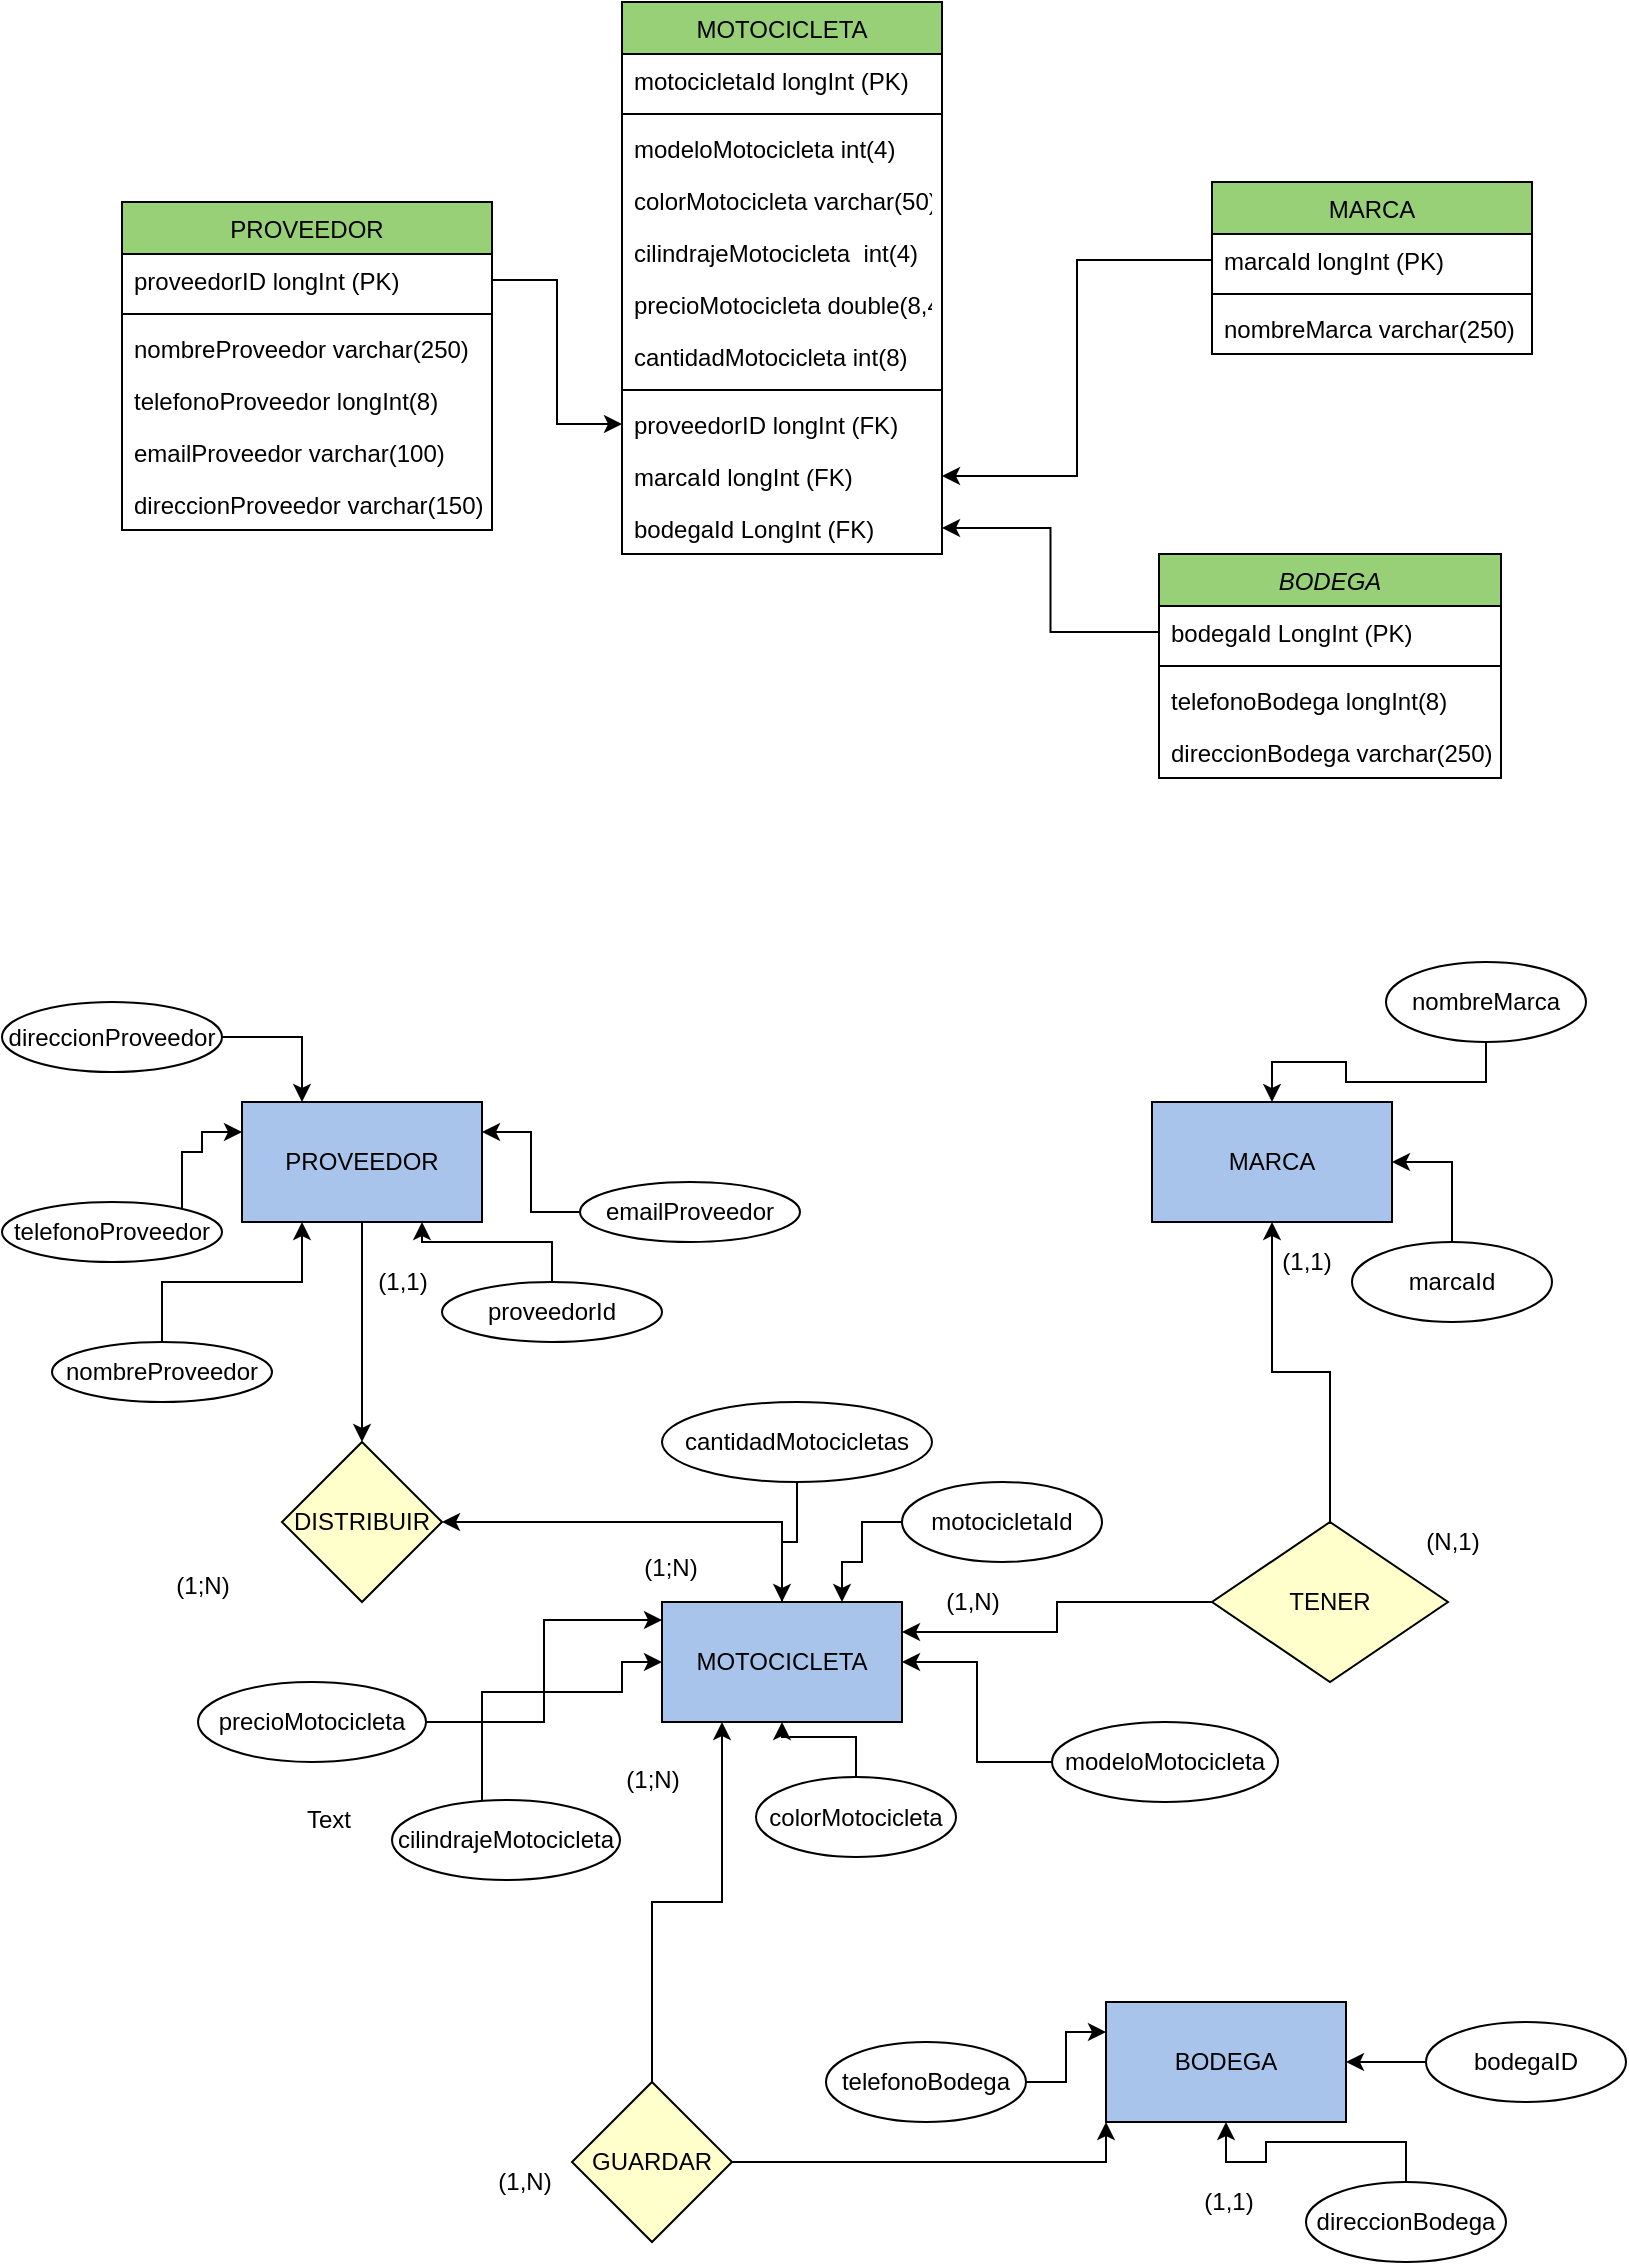 <mxfile version="13.3.0" type="device"><diagram id="C5RBs43oDa-KdzZeNtuy" name="Page-1"><mxGraphModel dx="1278" dy="575" grid="1" gridSize="10" guides="1" tooltips="1" connect="1" arrows="1" fold="1" page="1" pageScale="1" pageWidth="827" pageHeight="1169" math="0" shadow="0"><root><mxCell id="WIyWlLk6GJQsqaUBKTNV-0"/><mxCell id="WIyWlLk6GJQsqaUBKTNV-1" parent="WIyWlLk6GJQsqaUBKTNV-0"/><mxCell id="MAZGfsDeCRhGeDo_gcNE-11" style="edgeStyle=orthogonalEdgeStyle;rounded=0;orthogonalLoop=1;jettySize=auto;html=1;entryX=0.25;entryY=0;entryDx=0;entryDy=0;" edge="1" parent="WIyWlLk6GJQsqaUBKTNV-1" source="MAZGfsDeCRhGeDo_gcNE-0" target="MAZGfsDeCRhGeDo_gcNE-5"><mxGeometry relative="1" as="geometry"/></mxCell><mxCell id="MAZGfsDeCRhGeDo_gcNE-0" value="direccionProveedor" style="ellipse;whiteSpace=wrap;html=1;" vertex="1" parent="WIyWlLk6GJQsqaUBKTNV-1"><mxGeometry x="15" y="520" width="110" height="35" as="geometry"/></mxCell><mxCell id="MAZGfsDeCRhGeDo_gcNE-16" style="edgeStyle=orthogonalEdgeStyle;rounded=0;orthogonalLoop=1;jettySize=auto;html=1;" edge="1" parent="WIyWlLk6GJQsqaUBKTNV-1" source="MAZGfsDeCRhGeDo_gcNE-1" target="MAZGfsDeCRhGeDo_gcNE-6"><mxGeometry relative="1" as="geometry"/></mxCell><mxCell id="MAZGfsDeCRhGeDo_gcNE-1" value="&lt;div&gt;nombreMarca&lt;/div&gt;" style="ellipse;whiteSpace=wrap;html=1;" vertex="1" parent="WIyWlLk6GJQsqaUBKTNV-1"><mxGeometry x="707" y="500" width="100" height="40" as="geometry"/></mxCell><mxCell id="MAZGfsDeCRhGeDo_gcNE-14" style="edgeStyle=orthogonalEdgeStyle;rounded=0;orthogonalLoop=1;jettySize=auto;html=1;entryX=0.75;entryY=1;entryDx=0;entryDy=0;" edge="1" parent="WIyWlLk6GJQsqaUBKTNV-1" source="MAZGfsDeCRhGeDo_gcNE-2" target="MAZGfsDeCRhGeDo_gcNE-5"><mxGeometry relative="1" as="geometry"/></mxCell><mxCell id="zkfFHV4jXpPFQw0GAbJ--17" value="MOTOCICLETA" style="swimlane;fontStyle=0;align=center;verticalAlign=top;childLayout=stackLayout;horizontal=1;startSize=26;horizontalStack=0;resizeParent=1;resizeLast=0;collapsible=1;marginBottom=0;rounded=0;shadow=0;strokeWidth=1;fillColor=#97D077;" parent="WIyWlLk6GJQsqaUBKTNV-1" vertex="1"><mxGeometry x="325" y="20" width="160" height="276" as="geometry"><mxRectangle x="550" y="140" width="160" height="26" as="alternateBounds"/></mxGeometry></mxCell><mxCell id="zkfFHV4jXpPFQw0GAbJ--18" value="motocicletaId longInt (PK)" style="text;align=left;verticalAlign=top;spacingLeft=4;spacingRight=4;overflow=hidden;rotatable=0;points=[[0,0.5],[1,0.5]];portConstraint=eastwest;" parent="zkfFHV4jXpPFQw0GAbJ--17" vertex="1"><mxGeometry y="26" width="160" height="26" as="geometry"/></mxCell><mxCell id="zkfFHV4jXpPFQw0GAbJ--23" value="" style="line;html=1;strokeWidth=1;align=left;verticalAlign=middle;spacingTop=-1;spacingLeft=3;spacingRight=3;rotatable=0;labelPosition=right;points=[];portConstraint=eastwest;" parent="zkfFHV4jXpPFQw0GAbJ--17" vertex="1"><mxGeometry y="52" width="160" height="8" as="geometry"/></mxCell><mxCell id="zkfFHV4jXpPFQw0GAbJ--19" value="modeloMotocicleta int(4)" style="text;align=left;verticalAlign=top;spacingLeft=4;spacingRight=4;overflow=hidden;rotatable=0;points=[[0,0.5],[1,0.5]];portConstraint=eastwest;rounded=0;shadow=0;html=0;" parent="zkfFHV4jXpPFQw0GAbJ--17" vertex="1"><mxGeometry y="60" width="160" height="26" as="geometry"/></mxCell><mxCell id="zkfFHV4jXpPFQw0GAbJ--20" value="colorMotocicleta varchar(50)" style="text;align=left;verticalAlign=top;spacingLeft=4;spacingRight=4;overflow=hidden;rotatable=0;points=[[0,0.5],[1,0.5]];portConstraint=eastwest;rounded=0;shadow=0;html=0;" parent="zkfFHV4jXpPFQw0GAbJ--17" vertex="1"><mxGeometry y="86" width="160" height="26" as="geometry"/></mxCell><mxCell id="zkfFHV4jXpPFQw0GAbJ--21" value="cilindrajeMotocicleta  int(4)" style="text;align=left;verticalAlign=top;spacingLeft=4;spacingRight=4;overflow=hidden;rotatable=0;points=[[0,0.5],[1,0.5]];portConstraint=eastwest;rounded=0;shadow=0;html=0;" parent="zkfFHV4jXpPFQw0GAbJ--17" vertex="1"><mxGeometry y="112" width="160" height="26" as="geometry"/></mxCell><mxCell id="zkfFHV4jXpPFQw0GAbJ--22" value="precioMotocicleta double(8,4)" style="text;align=left;verticalAlign=top;spacingLeft=4;spacingRight=4;overflow=hidden;rotatable=0;points=[[0,0.5],[1,0.5]];portConstraint=eastwest;rounded=0;shadow=0;html=0;" parent="zkfFHV4jXpPFQw0GAbJ--17" vertex="1"><mxGeometry y="138" width="160" height="26" as="geometry"/></mxCell><mxCell id="zkfFHV4jXpPFQw0GAbJ--24" value="cantidadMotocicleta int(8)" style="text;align=left;verticalAlign=top;spacingLeft=4;spacingRight=4;overflow=hidden;rotatable=0;points=[[0,0.5],[1,0.5]];portConstraint=eastwest;" parent="zkfFHV4jXpPFQw0GAbJ--17" vertex="1"><mxGeometry y="164" width="160" height="26" as="geometry"/></mxCell><mxCell id="MAZGfsDeCRhGeDo_gcNE-65" value="" style="line;html=1;strokeWidth=1;align=left;verticalAlign=middle;spacingTop=-1;spacingLeft=3;spacingRight=3;rotatable=0;labelPosition=right;points=[];portConstraint=eastwest;" vertex="1" parent="zkfFHV4jXpPFQw0GAbJ--17"><mxGeometry y="190" width="160" height="8" as="geometry"/></mxCell><mxCell id="zkfFHV4jXpPFQw0GAbJ--25" value="proveedorID longInt (FK)" style="text;align=left;verticalAlign=top;spacingLeft=4;spacingRight=4;overflow=hidden;rotatable=0;points=[[0,0.5],[1,0.5]];portConstraint=eastwest;" parent="zkfFHV4jXpPFQw0GAbJ--17" vertex="1"><mxGeometry y="198" width="160" height="26" as="geometry"/></mxCell><mxCell id="MAZGfsDeCRhGeDo_gcNE-66" value="marcaId longInt (FK)" style="text;align=left;verticalAlign=top;spacingLeft=4;spacingRight=4;overflow=hidden;rotatable=0;points=[[0,0.5],[1,0.5]];portConstraint=eastwest;" vertex="1" parent="zkfFHV4jXpPFQw0GAbJ--17"><mxGeometry y="224" width="160" height="26" as="geometry"/></mxCell><mxCell id="MAZGfsDeCRhGeDo_gcNE-67" value="bodegaId LongInt (FK)" style="text;align=left;verticalAlign=top;spacingLeft=4;spacingRight=4;overflow=hidden;rotatable=0;points=[[0,0.5],[1,0.5]];portConstraint=eastwest;" vertex="1" parent="zkfFHV4jXpPFQw0GAbJ--17"><mxGeometry y="250" width="160" height="26" as="geometry"/></mxCell><mxCell id="MAZGfsDeCRhGeDo_gcNE-2" value="proveedorId" style="ellipse;whiteSpace=wrap;html=1;" vertex="1" parent="WIyWlLk6GJQsqaUBKTNV-1"><mxGeometry x="235" y="660" width="110" height="30" as="geometry"/></mxCell><mxCell id="MAZGfsDeCRhGeDo_gcNE-52" style="edgeStyle=orthogonalEdgeStyle;rounded=0;orthogonalLoop=1;jettySize=auto;html=1;entryX=1;entryY=0.5;entryDx=0;entryDy=0;exitX=0.5;exitY=0;exitDx=0;exitDy=0;" edge="1" parent="WIyWlLk6GJQsqaUBKTNV-1" source="MAZGfsDeCRhGeDo_gcNE-3" target="MAZGfsDeCRhGeDo_gcNE-50"><mxGeometry relative="1" as="geometry"><Array as="points"><mxPoint x="405" y="780"/></Array></mxGeometry></mxCell><mxCell id="zkfFHV4jXpPFQw0GAbJ--6" value="PROVEEDOR" style="swimlane;fontStyle=0;align=center;verticalAlign=top;childLayout=stackLayout;horizontal=1;startSize=26;horizontalStack=0;resizeParent=1;resizeLast=0;collapsible=1;marginBottom=0;rounded=0;shadow=0;strokeWidth=1;fillColor=#97D077;" parent="WIyWlLk6GJQsqaUBKTNV-1" vertex="1"><mxGeometry x="75" y="120" width="185" height="164" as="geometry"><mxRectangle x="130" y="380" width="160" height="26" as="alternateBounds"/></mxGeometry></mxCell><mxCell id="zkfFHV4jXpPFQw0GAbJ--7" value="proveedorID longInt (PK)" style="text;align=left;verticalAlign=top;spacingLeft=4;spacingRight=4;overflow=hidden;rotatable=0;points=[[0,0.5],[1,0.5]];portConstraint=eastwest;" parent="zkfFHV4jXpPFQw0GAbJ--6" vertex="1"><mxGeometry y="26" width="185" height="26" as="geometry"/></mxCell><mxCell id="zkfFHV4jXpPFQw0GAbJ--9" value="" style="line;html=1;strokeWidth=1;align=left;verticalAlign=middle;spacingTop=-1;spacingLeft=3;spacingRight=3;rotatable=0;labelPosition=right;points=[];portConstraint=eastwest;" parent="zkfFHV4jXpPFQw0GAbJ--6" vertex="1"><mxGeometry y="52" width="185" height="8" as="geometry"/></mxCell><mxCell id="zkfFHV4jXpPFQw0GAbJ--8" value="nombreProveedor varchar(250)" style="text;align=left;verticalAlign=top;spacingLeft=4;spacingRight=4;overflow=hidden;rotatable=0;points=[[0,0.5],[1,0.5]];portConstraint=eastwest;rounded=0;shadow=0;html=0;" parent="zkfFHV4jXpPFQw0GAbJ--6" vertex="1"><mxGeometry y="60" width="185" height="26" as="geometry"/></mxCell><mxCell id="zkfFHV4jXpPFQw0GAbJ--10" value="telefonoProveedor longInt(8)" style="text;align=left;verticalAlign=top;spacingLeft=4;spacingRight=4;overflow=hidden;rotatable=0;points=[[0,0.5],[1,0.5]];portConstraint=eastwest;fontStyle=0" parent="zkfFHV4jXpPFQw0GAbJ--6" vertex="1"><mxGeometry y="86" width="185" height="26" as="geometry"/></mxCell><mxCell id="zkfFHV4jXpPFQw0GAbJ--11" value="emailProveedor varchar(100)" style="text;align=left;verticalAlign=top;spacingLeft=4;spacingRight=4;overflow=hidden;rotatable=0;points=[[0,0.5],[1,0.5]];portConstraint=eastwest;" parent="zkfFHV4jXpPFQw0GAbJ--6" vertex="1"><mxGeometry y="112" width="185" height="26" as="geometry"/></mxCell><mxCell id="MAZGfsDeCRhGeDo_gcNE-61" value="direccionProveedor varchar(150)" style="text;align=left;verticalAlign=top;spacingLeft=4;spacingRight=4;overflow=hidden;rotatable=0;points=[[0,0.5],[1,0.5]];portConstraint=eastwest;" vertex="1" parent="zkfFHV4jXpPFQw0GAbJ--6"><mxGeometry y="138" width="185" height="26" as="geometry"/></mxCell><mxCell id="zkfFHV4jXpPFQw0GAbJ--13" value="MARCA" style="swimlane;fontStyle=0;align=center;verticalAlign=top;childLayout=stackLayout;horizontal=1;startSize=26;horizontalStack=0;resizeParent=1;resizeLast=0;collapsible=1;marginBottom=0;rounded=0;shadow=0;strokeWidth=1;fillColor=#97D077;" parent="WIyWlLk6GJQsqaUBKTNV-1" vertex="1"><mxGeometry x="620" y="110" width="160" height="86" as="geometry"><mxRectangle x="340" y="380" width="170" height="26" as="alternateBounds"/></mxGeometry></mxCell><mxCell id="zkfFHV4jXpPFQw0GAbJ--14" value="marcaId longInt (PK)" style="text;align=left;verticalAlign=top;spacingLeft=4;spacingRight=4;overflow=hidden;rotatable=0;points=[[0,0.5],[1,0.5]];portConstraint=eastwest;" parent="zkfFHV4jXpPFQw0GAbJ--13" vertex="1"><mxGeometry y="26" width="160" height="26" as="geometry"/></mxCell><mxCell id="zkfFHV4jXpPFQw0GAbJ--15" value="" style="line;html=1;strokeWidth=1;align=left;verticalAlign=middle;spacingTop=-1;spacingLeft=3;spacingRight=3;rotatable=0;labelPosition=right;points=[];portConstraint=eastwest;" parent="zkfFHV4jXpPFQw0GAbJ--13" vertex="1"><mxGeometry y="52" width="160" height="8" as="geometry"/></mxCell><mxCell id="MAZGfsDeCRhGeDo_gcNE-57" value="nombreMarca varchar(250)" style="text;align=left;verticalAlign=top;spacingLeft=4;spacingRight=4;overflow=hidden;rotatable=0;points=[[0,0.5],[1,0.5]];portConstraint=eastwest;" vertex="1" parent="zkfFHV4jXpPFQw0GAbJ--13"><mxGeometry y="60" width="160" height="26" as="geometry"/></mxCell><mxCell id="MAZGfsDeCRhGeDo_gcNE-3" value="MOTOCICLETA" style="rounded=0;whiteSpace=wrap;html=1;fillColor=#A9C4EB;" vertex="1" parent="WIyWlLk6GJQsqaUBKTNV-1"><mxGeometry x="345" y="820" width="120" height="60" as="geometry"/></mxCell><mxCell id="MAZGfsDeCRhGeDo_gcNE-51" style="edgeStyle=orthogonalEdgeStyle;rounded=0;orthogonalLoop=1;jettySize=auto;html=1;" edge="1" parent="WIyWlLk6GJQsqaUBKTNV-1" source="MAZGfsDeCRhGeDo_gcNE-5" target="MAZGfsDeCRhGeDo_gcNE-50"><mxGeometry relative="1" as="geometry"/></mxCell><mxCell id="MAZGfsDeCRhGeDo_gcNE-5" value="PROVEEDOR" style="rounded=0;whiteSpace=wrap;html=1;fillColor=#A9C4EB;" vertex="1" parent="WIyWlLk6GJQsqaUBKTNV-1"><mxGeometry x="135" y="570" width="120" height="60" as="geometry"/></mxCell><mxCell id="MAZGfsDeCRhGeDo_gcNE-6" value="MARCA" style="rounded=0;whiteSpace=wrap;html=1;fillColor=#A9C4EB;" vertex="1" parent="WIyWlLk6GJQsqaUBKTNV-1"><mxGeometry x="590" y="570" width="120" height="60" as="geometry"/></mxCell><mxCell id="zkfFHV4jXpPFQw0GAbJ--0" value="BODEGA" style="swimlane;fontStyle=2;align=center;verticalAlign=top;childLayout=stackLayout;horizontal=1;startSize=26;horizontalStack=0;resizeParent=1;resizeLast=0;collapsible=1;marginBottom=0;rounded=0;shadow=0;strokeWidth=1;fillColor=#97D077;" parent="WIyWlLk6GJQsqaUBKTNV-1" vertex="1"><mxGeometry x="593.5" y="296" width="171" height="112" as="geometry"><mxRectangle x="230" y="140" width="160" height="26" as="alternateBounds"/></mxGeometry></mxCell><mxCell id="zkfFHV4jXpPFQw0GAbJ--1" value="bodegaId LongInt (PK)" style="text;align=left;verticalAlign=top;spacingLeft=4;spacingRight=4;overflow=hidden;rotatable=0;points=[[0,0.5],[1,0.5]];portConstraint=eastwest;" parent="zkfFHV4jXpPFQw0GAbJ--0" vertex="1"><mxGeometry y="26" width="171" height="26" as="geometry"/></mxCell><mxCell id="zkfFHV4jXpPFQw0GAbJ--4" value="" style="line;html=1;strokeWidth=1;align=left;verticalAlign=middle;spacingTop=-1;spacingLeft=3;spacingRight=3;rotatable=0;labelPosition=right;points=[];portConstraint=eastwest;" parent="zkfFHV4jXpPFQw0GAbJ--0" vertex="1"><mxGeometry y="52" width="171" height="8" as="geometry"/></mxCell><mxCell id="zkfFHV4jXpPFQw0GAbJ--2" value="telefonoBodega longInt(8)" style="text;align=left;verticalAlign=top;spacingLeft=4;spacingRight=4;overflow=hidden;rotatable=0;points=[[0,0.5],[1,0.5]];portConstraint=eastwest;rounded=0;shadow=0;html=0;" parent="zkfFHV4jXpPFQw0GAbJ--0" vertex="1"><mxGeometry y="60" width="171" height="26" as="geometry"/></mxCell><mxCell id="zkfFHV4jXpPFQw0GAbJ--3" value="direccionBodega varchar(250)" style="text;align=left;verticalAlign=top;spacingLeft=4;spacingRight=4;overflow=hidden;rotatable=0;points=[[0,0.5],[1,0.5]];portConstraint=eastwest;rounded=0;shadow=0;html=0;" parent="zkfFHV4jXpPFQw0GAbJ--0" vertex="1"><mxGeometry y="86" width="171" height="26" as="geometry"/></mxCell><mxCell id="MAZGfsDeCRhGeDo_gcNE-7" value="BODEGA" style="rounded=0;whiteSpace=wrap;html=1;fillColor=#A9C4EB;" vertex="1" parent="WIyWlLk6GJQsqaUBKTNV-1"><mxGeometry x="567" y="1020" width="120" height="60" as="geometry"/></mxCell><mxCell id="MAZGfsDeCRhGeDo_gcNE-13" style="edgeStyle=orthogonalEdgeStyle;rounded=0;orthogonalLoop=1;jettySize=auto;html=1;entryX=0.25;entryY=1;entryDx=0;entryDy=0;" edge="1" parent="WIyWlLk6GJQsqaUBKTNV-1" source="MAZGfsDeCRhGeDo_gcNE-8" target="MAZGfsDeCRhGeDo_gcNE-5"><mxGeometry relative="1" as="geometry"/></mxCell><mxCell id="MAZGfsDeCRhGeDo_gcNE-8" value="nombreProveedor" style="ellipse;whiteSpace=wrap;html=1;" vertex="1" parent="WIyWlLk6GJQsqaUBKTNV-1"><mxGeometry x="40" y="690" width="110" height="30" as="geometry"/></mxCell><mxCell id="MAZGfsDeCRhGeDo_gcNE-12" style="edgeStyle=orthogonalEdgeStyle;rounded=0;orthogonalLoop=1;jettySize=auto;html=1;entryX=0;entryY=0.25;entryDx=0;entryDy=0;" edge="1" parent="WIyWlLk6GJQsqaUBKTNV-1" source="MAZGfsDeCRhGeDo_gcNE-9" target="MAZGfsDeCRhGeDo_gcNE-5"><mxGeometry relative="1" as="geometry"><Array as="points"><mxPoint x="105" y="595"/><mxPoint x="115" y="595"/><mxPoint x="115" y="585"/></Array></mxGeometry></mxCell><mxCell id="MAZGfsDeCRhGeDo_gcNE-9" value="telefonoProveedor" style="ellipse;whiteSpace=wrap;html=1;" vertex="1" parent="WIyWlLk6GJQsqaUBKTNV-1"><mxGeometry x="15" y="620" width="110" height="30" as="geometry"/></mxCell><mxCell id="MAZGfsDeCRhGeDo_gcNE-48" style="edgeStyle=orthogonalEdgeStyle;rounded=0;orthogonalLoop=1;jettySize=auto;html=1;entryX=1;entryY=0.25;entryDx=0;entryDy=0;" edge="1" parent="WIyWlLk6GJQsqaUBKTNV-1" source="MAZGfsDeCRhGeDo_gcNE-10" target="MAZGfsDeCRhGeDo_gcNE-5"><mxGeometry relative="1" as="geometry"/></mxCell><mxCell id="MAZGfsDeCRhGeDo_gcNE-10" value="emailProveedor" style="ellipse;whiteSpace=wrap;html=1;" vertex="1" parent="WIyWlLk6GJQsqaUBKTNV-1"><mxGeometry x="304" y="610" width="110" height="30" as="geometry"/></mxCell><mxCell id="MAZGfsDeCRhGeDo_gcNE-18" style="edgeStyle=orthogonalEdgeStyle;rounded=0;orthogonalLoop=1;jettySize=auto;html=1;entryX=1;entryY=0.5;entryDx=0;entryDy=0;" edge="1" parent="WIyWlLk6GJQsqaUBKTNV-1" source="MAZGfsDeCRhGeDo_gcNE-17" target="MAZGfsDeCRhGeDo_gcNE-6"><mxGeometry relative="1" as="geometry"/></mxCell><mxCell id="MAZGfsDeCRhGeDo_gcNE-17" value="marcaId" style="ellipse;whiteSpace=wrap;html=1;" vertex="1" parent="WIyWlLk6GJQsqaUBKTNV-1"><mxGeometry x="690" y="640" width="100" height="40" as="geometry"/></mxCell><mxCell id="MAZGfsDeCRhGeDo_gcNE-28" style="edgeStyle=orthogonalEdgeStyle;rounded=0;orthogonalLoop=1;jettySize=auto;html=1;entryX=0.75;entryY=0;entryDx=0;entryDy=0;" edge="1" parent="WIyWlLk6GJQsqaUBKTNV-1" source="MAZGfsDeCRhGeDo_gcNE-19" target="MAZGfsDeCRhGeDo_gcNE-3"><mxGeometry relative="1" as="geometry"><Array as="points"><mxPoint x="445" y="780"/><mxPoint x="445" y="800"/><mxPoint x="435" y="800"/></Array></mxGeometry></mxCell><mxCell id="MAZGfsDeCRhGeDo_gcNE-19" value="motocicletaId" style="ellipse;whiteSpace=wrap;html=1;" vertex="1" parent="WIyWlLk6GJQsqaUBKTNV-1"><mxGeometry x="465" y="760" width="100" height="40" as="geometry"/></mxCell><mxCell id="MAZGfsDeCRhGeDo_gcNE-27" style="edgeStyle=orthogonalEdgeStyle;rounded=0;orthogonalLoop=1;jettySize=auto;html=1;entryX=1;entryY=0.5;entryDx=0;entryDy=0;" edge="1" parent="WIyWlLk6GJQsqaUBKTNV-1" source="MAZGfsDeCRhGeDo_gcNE-20" target="MAZGfsDeCRhGeDo_gcNE-3"><mxGeometry relative="1" as="geometry"/></mxCell><mxCell id="MAZGfsDeCRhGeDo_gcNE-20" value="modeloMotocicleta" style="ellipse;whiteSpace=wrap;html=1;" vertex="1" parent="WIyWlLk6GJQsqaUBKTNV-1"><mxGeometry x="540" y="880" width="113" height="40" as="geometry"/></mxCell><mxCell id="MAZGfsDeCRhGeDo_gcNE-26" style="edgeStyle=orthogonalEdgeStyle;rounded=0;orthogonalLoop=1;jettySize=auto;html=1;" edge="1" parent="WIyWlLk6GJQsqaUBKTNV-1" source="MAZGfsDeCRhGeDo_gcNE-21" target="MAZGfsDeCRhGeDo_gcNE-3"><mxGeometry relative="1" as="geometry"/></mxCell><mxCell id="MAZGfsDeCRhGeDo_gcNE-21" value="&lt;div&gt;colorMotocicleta&lt;/div&gt;" style="ellipse;whiteSpace=wrap;html=1;" vertex="1" parent="WIyWlLk6GJQsqaUBKTNV-1"><mxGeometry x="392" y="907.5" width="100" height="40" as="geometry"/></mxCell><mxCell id="MAZGfsDeCRhGeDo_gcNE-24" style="edgeStyle=orthogonalEdgeStyle;rounded=0;orthogonalLoop=1;jettySize=auto;html=1;entryX=0;entryY=0.5;entryDx=0;entryDy=0;" edge="1" parent="WIyWlLk6GJQsqaUBKTNV-1" source="MAZGfsDeCRhGeDo_gcNE-23" target="MAZGfsDeCRhGeDo_gcNE-3"><mxGeometry relative="1" as="geometry"><Array as="points"><mxPoint x="255" y="865"/><mxPoint x="325" y="865"/><mxPoint x="325" y="850"/></Array></mxGeometry></mxCell><mxCell id="MAZGfsDeCRhGeDo_gcNE-23" value="&lt;div&gt;cilindrajeMotocicleta&lt;/div&gt;" style="ellipse;whiteSpace=wrap;html=1;" vertex="1" parent="WIyWlLk6GJQsqaUBKTNV-1"><mxGeometry x="210" y="919" width="114" height="40" as="geometry"/></mxCell><mxCell id="MAZGfsDeCRhGeDo_gcNE-30" style="edgeStyle=orthogonalEdgeStyle;rounded=0;orthogonalLoop=1;jettySize=auto;html=1;entryX=1;entryY=0.5;entryDx=0;entryDy=0;" edge="1" parent="WIyWlLk6GJQsqaUBKTNV-1" source="MAZGfsDeCRhGeDo_gcNE-29" target="MAZGfsDeCRhGeDo_gcNE-7"><mxGeometry relative="1" as="geometry"/></mxCell><mxCell id="MAZGfsDeCRhGeDo_gcNE-29" value="bodegaID" style="ellipse;whiteSpace=wrap;html=1;" vertex="1" parent="WIyWlLk6GJQsqaUBKTNV-1"><mxGeometry x="727" y="1030" width="100" height="40" as="geometry"/></mxCell><mxCell id="MAZGfsDeCRhGeDo_gcNE-33" style="edgeStyle=orthogonalEdgeStyle;rounded=0;orthogonalLoop=1;jettySize=auto;html=1;entryX=0.5;entryY=1;entryDx=0;entryDy=0;" edge="1" parent="WIyWlLk6GJQsqaUBKTNV-1" source="MAZGfsDeCRhGeDo_gcNE-31" target="MAZGfsDeCRhGeDo_gcNE-7"><mxGeometry relative="1" as="geometry"/></mxCell><mxCell id="MAZGfsDeCRhGeDo_gcNE-31" value="direccionBodega" style="ellipse;whiteSpace=wrap;html=1;" vertex="1" parent="WIyWlLk6GJQsqaUBKTNV-1"><mxGeometry x="667" y="1110" width="100" height="40" as="geometry"/></mxCell><mxCell id="MAZGfsDeCRhGeDo_gcNE-34" style="edgeStyle=orthogonalEdgeStyle;rounded=0;orthogonalLoop=1;jettySize=auto;html=1;entryX=0;entryY=0.25;entryDx=0;entryDy=0;" edge="1" parent="WIyWlLk6GJQsqaUBKTNV-1" source="MAZGfsDeCRhGeDo_gcNE-32" target="MAZGfsDeCRhGeDo_gcNE-7"><mxGeometry relative="1" as="geometry"/></mxCell><mxCell id="MAZGfsDeCRhGeDo_gcNE-32" value="telefonoBodega" style="ellipse;whiteSpace=wrap;html=1;" vertex="1" parent="WIyWlLk6GJQsqaUBKTNV-1"><mxGeometry x="427" y="1040" width="100" height="40" as="geometry"/></mxCell><mxCell id="MAZGfsDeCRhGeDo_gcNE-36" style="edgeStyle=orthogonalEdgeStyle;rounded=0;orthogonalLoop=1;jettySize=auto;html=1;entryX=0;entryY=1;entryDx=0;entryDy=0;" edge="1" parent="WIyWlLk6GJQsqaUBKTNV-1" source="MAZGfsDeCRhGeDo_gcNE-35" target="MAZGfsDeCRhGeDo_gcNE-7"><mxGeometry relative="1" as="geometry"/></mxCell><mxCell id="MAZGfsDeCRhGeDo_gcNE-37" style="edgeStyle=orthogonalEdgeStyle;rounded=0;orthogonalLoop=1;jettySize=auto;html=1;entryX=0.25;entryY=1;entryDx=0;entryDy=0;" edge="1" parent="WIyWlLk6GJQsqaUBKTNV-1" source="MAZGfsDeCRhGeDo_gcNE-35" target="MAZGfsDeCRhGeDo_gcNE-3"><mxGeometry relative="1" as="geometry"/></mxCell><mxCell id="MAZGfsDeCRhGeDo_gcNE-35" value="GUARDAR" style="rhombus;whiteSpace=wrap;html=1;fillColor=#FFFFCC;" vertex="1" parent="WIyWlLk6GJQsqaUBKTNV-1"><mxGeometry x="300" y="1060" width="80" height="80" as="geometry"/></mxCell><mxCell id="MAZGfsDeCRhGeDo_gcNE-38" value="(1,1)" style="text;html=1;align=center;verticalAlign=middle;resizable=0;points=[];autosize=1;" vertex="1" parent="WIyWlLk6GJQsqaUBKTNV-1"><mxGeometry x="608" y="1110" width="40" height="20" as="geometry"/></mxCell><mxCell id="MAZGfsDeCRhGeDo_gcNE-39" value="(1;N)" style="text;html=1;align=center;verticalAlign=middle;resizable=0;points=[];autosize=1;" vertex="1" parent="WIyWlLk6GJQsqaUBKTNV-1"><mxGeometry x="320" y="899" width="40" height="20" as="geometry"/></mxCell><mxCell id="MAZGfsDeCRhGeDo_gcNE-40" value="(1,N)" style="text;html=1;align=center;verticalAlign=middle;resizable=0;points=[];autosize=1;" vertex="1" parent="WIyWlLk6GJQsqaUBKTNV-1"><mxGeometry x="256" y="1100" width="40" height="20" as="geometry"/></mxCell><mxCell id="MAZGfsDeCRhGeDo_gcNE-43" style="edgeStyle=orthogonalEdgeStyle;rounded=0;orthogonalLoop=1;jettySize=auto;html=1;entryX=1;entryY=0.25;entryDx=0;entryDy=0;" edge="1" parent="WIyWlLk6GJQsqaUBKTNV-1" source="MAZGfsDeCRhGeDo_gcNE-42" target="MAZGfsDeCRhGeDo_gcNE-3"><mxGeometry relative="1" as="geometry"/></mxCell><mxCell id="MAZGfsDeCRhGeDo_gcNE-44" style="edgeStyle=orthogonalEdgeStyle;rounded=0;orthogonalLoop=1;jettySize=auto;html=1;entryX=0.5;entryY=1;entryDx=0;entryDy=0;" edge="1" parent="WIyWlLk6GJQsqaUBKTNV-1" source="MAZGfsDeCRhGeDo_gcNE-42" target="MAZGfsDeCRhGeDo_gcNE-6"><mxGeometry relative="1" as="geometry"/></mxCell><mxCell id="MAZGfsDeCRhGeDo_gcNE-42" value="TENER" style="rhombus;whiteSpace=wrap;html=1;fillColor=#FFFFCC;" vertex="1" parent="WIyWlLk6GJQsqaUBKTNV-1"><mxGeometry x="620" y="780" width="118" height="80" as="geometry"/></mxCell><mxCell id="MAZGfsDeCRhGeDo_gcNE-45" value="(1,1)" style="text;html=1;align=center;verticalAlign=middle;resizable=0;points=[];autosize=1;" vertex="1" parent="WIyWlLk6GJQsqaUBKTNV-1"><mxGeometry x="647" y="640" width="40" height="20" as="geometry"/></mxCell><mxCell id="MAZGfsDeCRhGeDo_gcNE-46" value="(1,N)" style="text;html=1;align=center;verticalAlign=middle;resizable=0;points=[];autosize=1;" vertex="1" parent="WIyWlLk6GJQsqaUBKTNV-1"><mxGeometry x="480" y="810" width="40" height="20" as="geometry"/></mxCell><mxCell id="MAZGfsDeCRhGeDo_gcNE-47" value="(N,1)" style="text;html=1;align=center;verticalAlign=middle;resizable=0;points=[];autosize=1;" vertex="1" parent="WIyWlLk6GJQsqaUBKTNV-1"><mxGeometry x="720" y="780" width="40" height="20" as="geometry"/></mxCell><mxCell id="MAZGfsDeCRhGeDo_gcNE-50" value="DISTRIBUIR" style="rhombus;whiteSpace=wrap;html=1;fillColor=#FFFFCC;" vertex="1" parent="WIyWlLk6GJQsqaUBKTNV-1"><mxGeometry x="155" y="740" width="80" height="80" as="geometry"/></mxCell><mxCell id="MAZGfsDeCRhGeDo_gcNE-53" value="(1,1)" style="text;html=1;align=center;verticalAlign=middle;resizable=0;points=[];autosize=1;" vertex="1" parent="WIyWlLk6GJQsqaUBKTNV-1"><mxGeometry x="195" y="650" width="40" height="20" as="geometry"/></mxCell><mxCell id="MAZGfsDeCRhGeDo_gcNE-54" value="(1;N)" style="text;html=1;align=center;verticalAlign=middle;resizable=0;points=[];autosize=1;" vertex="1" parent="WIyWlLk6GJQsqaUBKTNV-1"><mxGeometry x="329" y="793" width="40" height="20" as="geometry"/></mxCell><mxCell id="MAZGfsDeCRhGeDo_gcNE-55" value="(1;N)" style="text;html=1;align=center;verticalAlign=middle;resizable=0;points=[];autosize=1;" vertex="1" parent="WIyWlLk6GJQsqaUBKTNV-1"><mxGeometry x="95" y="802" width="40" height="20" as="geometry"/></mxCell><mxCell id="MAZGfsDeCRhGeDo_gcNE-56" value="Text" style="text;html=1;align=center;verticalAlign=middle;resizable=0;points=[];autosize=1;" vertex="1" parent="WIyWlLk6GJQsqaUBKTNV-1"><mxGeometry x="158" y="919" width="40" height="20" as="geometry"/></mxCell><mxCell id="MAZGfsDeCRhGeDo_gcNE-60" style="edgeStyle=orthogonalEdgeStyle;rounded=0;orthogonalLoop=1;jettySize=auto;html=1;entryX=0;entryY=0.15;entryDx=0;entryDy=0;entryPerimeter=0;" edge="1" parent="WIyWlLk6GJQsqaUBKTNV-1" source="MAZGfsDeCRhGeDo_gcNE-59" target="MAZGfsDeCRhGeDo_gcNE-3"><mxGeometry relative="1" as="geometry"/></mxCell><mxCell id="MAZGfsDeCRhGeDo_gcNE-59" value="precioMotocicleta" style="ellipse;whiteSpace=wrap;html=1;" vertex="1" parent="WIyWlLk6GJQsqaUBKTNV-1"><mxGeometry x="113" y="860" width="114" height="40" as="geometry"/></mxCell><mxCell id="MAZGfsDeCRhGeDo_gcNE-64" style="edgeStyle=orthogonalEdgeStyle;rounded=0;orthogonalLoop=1;jettySize=auto;html=1;" edge="1" parent="WIyWlLk6GJQsqaUBKTNV-1" source="MAZGfsDeCRhGeDo_gcNE-63" target="MAZGfsDeCRhGeDo_gcNE-3"><mxGeometry relative="1" as="geometry"/></mxCell><mxCell id="MAZGfsDeCRhGeDo_gcNE-63" value="cantidadMotocicletas" style="ellipse;whiteSpace=wrap;html=1;" vertex="1" parent="WIyWlLk6GJQsqaUBKTNV-1"><mxGeometry x="345" y="720" width="135" height="40" as="geometry"/></mxCell><mxCell id="MAZGfsDeCRhGeDo_gcNE-68" style="edgeStyle=orthogonalEdgeStyle;rounded=0;orthogonalLoop=1;jettySize=auto;html=1;entryX=0;entryY=0.5;entryDx=0;entryDy=0;" edge="1" parent="WIyWlLk6GJQsqaUBKTNV-1" source="zkfFHV4jXpPFQw0GAbJ--7" target="zkfFHV4jXpPFQw0GAbJ--25"><mxGeometry relative="1" as="geometry"/></mxCell><mxCell id="MAZGfsDeCRhGeDo_gcNE-69" style="edgeStyle=orthogonalEdgeStyle;rounded=0;orthogonalLoop=1;jettySize=auto;html=1;entryX=1;entryY=0.5;entryDx=0;entryDy=0;" edge="1" parent="WIyWlLk6GJQsqaUBKTNV-1" source="zkfFHV4jXpPFQw0GAbJ--1" target="MAZGfsDeCRhGeDo_gcNE-67"><mxGeometry relative="1" as="geometry"/></mxCell><mxCell id="MAZGfsDeCRhGeDo_gcNE-70" style="edgeStyle=orthogonalEdgeStyle;rounded=0;orthogonalLoop=1;jettySize=auto;html=1;" edge="1" parent="WIyWlLk6GJQsqaUBKTNV-1" source="zkfFHV4jXpPFQw0GAbJ--14" target="MAZGfsDeCRhGeDo_gcNE-66"><mxGeometry relative="1" as="geometry"/></mxCell></root></mxGraphModel></diagram></mxfile>